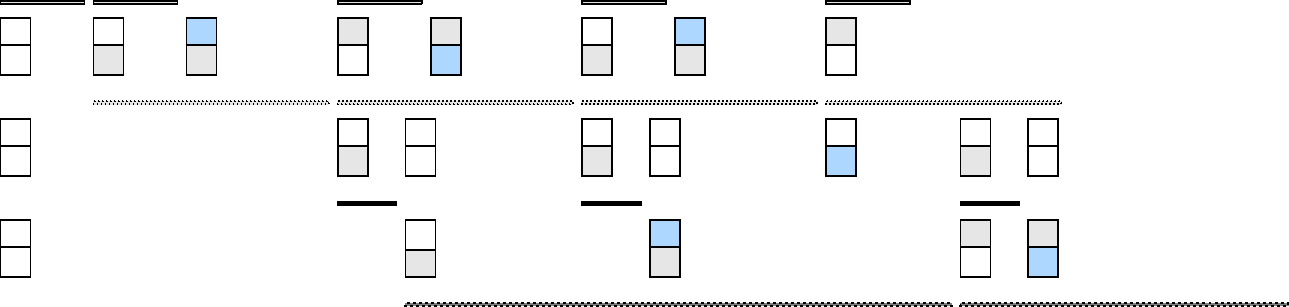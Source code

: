 import geometry;

size(40cm, 0);
unitsize(30, 0);
defaultpen(fontsize(12pt));
real xshiftUnit = 1.4;
pen fillReady = rgb(156,194,230);
pen fillBusy = lightgray;
pen fillFree = white;

real tinyPadding = 0.15;

picture getBatch(real width, pen pstyle = defaultpen, pen pbg = lightgray)
{
    picture pic;
    path lineBatch = box((0,0),(width,0.05));
    fill(pic, lineBatch, pbg);
    draw(pic, lineBatch, pstyle);
    return pic;
}

picture blockBox(real w = 0.5, real h = 0.5, pen p = white) {
  picture pic;
  pair d = (w, h);
  path boxpath = box((0,0), d);
  filldraw(pic, boxpath, p);
  return pic;
}

//对齐上方btach的左边边缘
picture getRegAlignToUpBatchLeft(picture batchPic, real yaxis)
{
    picture reg = blockBox();

    pair ptLeft = point(batchPic, W);
    pair ptTo =(ptLeft.x, ptLeft.y+yaxis);
    return shift(ptTo)*reg;
}

//对齐上方btach的右边缘
picture getRegAlignToUpBatchRight(picture batchPic, real yaxis)
{
    picture reg = blockBox();

    pair ptLeft = point(batchPic, E);
    pair ptTo =(ptLeft.x, ptLeft.y+yaxis);
    return shift(ptTo)*reg;
}

//对齐下方btach的左边缘
picture getRegAlignToDownBatchLeft(picture batchPic, real yaxis)
{
    picture reg = blockBox();

    pair ptLeft = point(batchPic, W);
    pair ptTo =(ptLeft.x, ptLeft.y-yaxis);
    return shift(ptTo)*reg;
}

//对齐下方btach的右边缘
picture getRegAlignToDownBatchRight(picture batchPic, real yaxis)
{
    picture reg = blockBox();

    pair ptLeft = point(batchPic, E);
    pair ptTo =(ptLeft.x, ptLeft.y-yaxis);
    return shift(ptTo)*reg;
}

picture fillRegBox(picture boxPic, pen p=fillFree)
{
    pair ptLeftBottom = point(boxPic, SW);
    pair ptRightBottom = point(boxPic, SE);
    pair ptLeftUp = point(boxPic, NW);
    pair ptRightUp = point(boxPic, NE);
    path upRect = ptLeftBottom--ptRightBottom--ptRightUp--ptLeftUp--cycle;
    write(upRect);
    filldraw(boxPic, upRect, p);
    return boxPic;
}

picture getMainPic()
{
    picture pic;

    //draw dataloading batches
    real batchWidthUnit = xshiftUnit;
    real yshiftUnit = 1.2xshiftUnit;
    real shiftBatch1padding = xshiftUnit+tinyPadding;
    picture dataloadingPic;
    
    //dataloader batch 1, reg1 0
    picture data_batch1 = getBatch(batchWidthUnit);
    add(pic, data_batch1);
    real yaxisShift = -0.55xshiftUnit;
    real boxd = 0.3;
    picture reg1_00 = getRegAlignToUpBatchLeft(data_batch1, yaxisShift);
    picture reg1_10 = getRegAlignToUpBatchLeft(data_batch1, yaxisShift-tinyPadding-boxd);
    
    //reg1 0
    add(pic, reg1_00);
    add(pic, reg1_10);

    //dataloader batch 2, reg1 1, preprocess batch1
    picture data_batch2 = shift(point(data_batch1, E).x+tinyPadding, 0)*getBatch(batchWidthUnit); 
    add(pic, data_batch2);

    picture reg1_01 = getRegAlignToUpBatchLeft(data_batch2, yaxisShift);
    picture reg1_11 = getRegAlignToUpBatchLeft(data_batch2, yaxisShift-tinyPadding-boxd);
    add(pic, reg1_01);
    add(pic, fillRegBox(reg1_11, fillBusy));

    real preproWidth = 2.8*xshiftUnit;
    real shiftYValue = -yshiftUnit;
    picture prepro_batch1 = shift(point(data_batch2, W).x, shiftYValue)*getBatch(preproWidth, dotted);
    add(pic, prepro_batch1);

    //reg1 2
    picture reg1_02 = shift(tinyPadding,0)*getRegAlignToUpBatchRight(data_batch2, yaxisShift);
    picture reg1_12 = shift(tinyPadding,0)*getRegAlignToUpBatchRight(data_batch2, yaxisShift-tinyPadding-boxd);
    add(pic, fillRegBox(reg1_02, fillReady));
    add(pic, fillRegBox(reg1_12, fillBusy));    

    //dataloader batch3, reg1 3
    picture data_batch3 = shift(point(prepro_batch1, E).x+tinyPadding, 0)*getBatch(batchWidthUnit); 
    add(pic, data_batch3);
    picture reg1_03 = getRegAlignToUpBatchLeft(data_batch3, yaxisShift);
    picture reg1_13 = getRegAlignToUpBatchLeft(data_batch3, yaxisShift-tinyPadding-boxd);
    add(pic, fillRegBox(reg1_03, fillBusy));
    add(pic, fillRegBox(reg1_13, fillFree));        

    //preprocess batch2
    picture prepro_batch2 = shift(point(data_batch3, W).x, shiftYValue)*getBatch(preproWidth, dotted);
    add(pic, prepro_batch2);

    real copyWidth = 0.7*xshiftUnit;
    real copyYValue =  -2*yshiftUnit;

    add(pic, shift(0, -yshiftUnit)*reg1_00);
    add(pic, shift(0, -yshiftUnit)*reg1_10);
    add(pic, shift(0, -2yshiftUnit)*reg1_00);
    add(pic, shift(0, -2yshiftUnit)*reg1_10);
    
    //copyh2d batch1, regs2 1
    pair ptCopyBase = (point(prepro_batch1, E).x+tinyPadding, copyYValue);
    picture copyh2d_batch1 = shift(ptCopyBase)*getBatch(copyWidth, solid, black);
    add(pic, copyh2d_batch1);

    picture reg2_01 = getRegAlignToUpBatchLeft(prepro_batch2, yaxisShift);
    picture reg2_11 = getRegAlignToUpBatchLeft(prepro_batch2, yaxisShift-tinyPadding-boxd);
    add(pic, fillRegBox(reg2_01, fillFree));
    add(pic, fillRegBox(reg2_11, fillBusy));        

    //regs2 2, regs3 1
    picture reg2_02 = shift(point(copyh2d_batch1, E).x+tinyPadding, point(reg2_01, SW).y)*blockBox();
    picture reg2_12 = shift(point(copyh2d_batch1, E).x+tinyPadding, point(reg2_11, SW).y)*blockBox();;
    add(pic, fillRegBox(reg2_02, fillFree));
    add(pic, fillRegBox(reg2_12, fillFree));        

    picture reg3_01 = shift(tinyPadding,0)*getRegAlignToUpBatchRight(copyh2d_batch1, yaxisShift);
    picture reg3_11 = shift(tinyPadding,0)*getRegAlignToUpBatchRight(copyh2d_batch1, yaxisShift-tinyPadding-boxd);
    add(pic, fillRegBox(reg3_11, fillBusy));
    add(pic, fillRegBox(reg3_01, fillFree));
    
    //train batch1
    real trainWidth = 6.5*xshiftUnit;
    real trainYValue =  -3*yshiftUnit; 
    pen Dotted(pen p=currentpen) {return linetype(new real[] {0,3})+2*linewidth(p);}    
    pair ptTrainBatch1 = (point(copyh2d_batch1, E).x+tinyPadding, trainYValue);
    picture train_batch1 = shift(ptTrainBatch1)*getBatch(trainWidth, Dotted, gray);
    add(pic, train_batch1);

    picture reg1_04 = shift(tinyPadding,0)*getRegAlignToUpBatchRight(data_batch3, yaxisShift);
    picture reg1_14 = shift(tinyPadding,0)*getRegAlignToUpBatchRight(data_batch3, yaxisShift-tinyPadding-boxd);
    add(pic, fillRegBox(reg1_04, fillBusy));
    add(pic, fillRegBox(reg1_14, fillReady));


    //Dataloader batch 4 regs1 5
    picture data_batch4 = shift(point(prepro_batch2, E).x+tinyPadding, 0)*getBatch(batchWidthUnit); 
    add(pic, data_batch4);
    
    picture reg1_05 = shift(point(prepro_batch2, E).x+tinyPadding, point(reg1_01, SW).y)*blockBox();
    picture reg1_15 = shift(point(prepro_batch2, E).x+tinyPadding, point(reg1_11, SW).y)*blockBox();
    add(pic, fillRegBox(reg1_05, fillFree));
    add(pic, fillRegBox(reg1_15, fillBusy));

    //regs1 6
    picture reg1_07 = shift(point(data_batch4, E).x+tinyPadding, point(reg1_01, SW).y)*blockBox();
    picture reg1_17 = shift(point(data_batch4, E).x+tinyPadding, point(reg1_11, SW).y)*blockBox();
    add(pic, fillRegBox(reg1_07, fillReady));
    add(pic, fillRegBox(reg1_17, fillBusy));

    //preprocess batch 3, regs2 3
    picture prepro_batch3 = shift(point(prepro_batch2, E).x +tinyPadding, shiftYValue)*getBatch(preproWidth, dotted);
    add(pic, prepro_batch3);
    picture reg2_03 = shift(point(prepro_batch3, W).x, point(reg2_01, SW).y)*blockBox();
    picture reg2_13 = shift(point(prepro_batch3, W).x, point(reg2_11, SW).y)*blockBox();;
    add(pic, fillRegBox(reg2_03, fillFree));
    add(pic, fillRegBox(reg2_13, fillBusy));

    // copyh2d batch2
    picture copyh2d_batch2 = shift((point(prepro_batch2, E).x+tinyPadding, point(copyh2d_batch1, S).y))*getBatch(copyWidth, solid, black);
    add(pic, copyh2d_batch2);

    // regs3 2, regs2 4
    picture reg3_02 = shift(point(copyh2d_batch2, E).x+tinyPadding, point(reg3_01, SW).y)*blockBox();
    picture reg3_12 = shift(point(copyh2d_batch2, E).x+tinyPadding, point(reg3_11, SW).y)*blockBox();
    add(pic, fillRegBox(reg3_02, fillReady));
    add(pic, fillRegBox(reg3_12, fillBusy)); 

    picture reg2_04 = shift(point(copyh2d_batch2, E).x+tinyPadding, point(reg2_01, SW).y)*blockBox();
    picture reg2_14 = shift(point(copyh2d_batch2, E).x+tinyPadding, point(reg2_11, SW).y)*blockBox();;
    add(pic, fillRegBox(reg2_04, fillFree));
    add(pic, fillRegBox(reg2_14, fillFree));

    //dataloader batch 5, regs 1 7      
    picture data_batch5 = shift(point(prepro_batch3, E).x+tinyPadding, 0)*getBatch(batchWidthUnit); 
    add(pic, data_batch5);
    picture reg1_07 = shift(point(data_batch5, W).x, point(reg1_01, SW).y)*blockBox();
    picture reg1_17 = shift(point(data_batch5, W).x, point(reg1_11, SW).y)*blockBox();
    add(pic, fillRegBox(reg1_07, fillBusy));
    add(pic, fillRegBox(reg1_17, fillFree));

    //preprocess batch 4
    picture prepro_batch4 = shift(point(prepro_batch3, E).x +tinyPadding, shiftYValue)*getBatch(preproWidth, dotted);
    add(pic, prepro_batch4);

    //regs 2 5         
    picture reg2_05 = shift((point(prepro_batch3, E).x+tinyPadding, point(reg2_01, SW).y))*blockBox();
    picture reg2_15 = shift((point(prepro_batch3, E).x+tinyPadding, point(reg2_11, SW).y))*blockBox();;
    add(pic, fillRegBox(reg2_05, fillFree));
    add(pic, fillRegBox(reg2_15, fillReady));

    //train batch 2
    picture train_batch2 = shift(point(train_batch1, E).x +tinyPadding, trainYValue)*xscale(0.6)*getBatch(trainWidth, Dotted, gray);
    add(pic, train_batch2);

    // copyh2d batch3 regs3 3
    picture copyh2d_batch3 = shift((point(train_batch1, E).x+tinyPadding, point(copyh2d_batch1, S).y))*getBatch(copyWidth, solid, black);
    add(pic, copyh2d_batch3);
    picture reg3_03 = shift(point(copyh2d_batch3, W).x, point(reg3_01, SW).y)*blockBox();
    picture reg3_13 = shift(point(copyh2d_batch3, W).x, point(reg3_11, SW).y)*blockBox();
    add(pic, fillRegBox(reg3_03, fillBusy));
    add(pic, fillRegBox(reg3_13, fillFree)); 

    // regs2 6
    picture reg2_06 = shift((point(copyh2d_batch3, W).x, point(reg2_01, SW).y))*blockBox();
    picture reg2_16 = shift((point(copyh2d_batch3, W).x, point(reg2_11, SW).y))*blockBox();;
    add(pic, fillRegBox(reg2_06, fillFree));
    add(pic, fillRegBox(reg2_16, fillBusy));

    //regs3 4, regs2 7
    picture reg3_04 = shift(point(copyh2d_batch3, E).x+tinyPadding, point(reg3_01, SW).y)*blockBox();
    picture reg3_14 = shift(point(copyh2d_batch3, E).x+tinyPadding, point(reg3_11, SW).y)*blockBox();
    add(pic, fillRegBox(reg3_04, fillBusy));
    add(pic, fillRegBox(reg3_14, fillReady)); 

    picture reg2_07 = shift((point(copyh2d_batch3, E).x+tinyPadding, point(reg2_01, SW).y))*blockBox();
    picture reg2_17 = shift((point(copyh2d_batch3, E).x+tinyPadding, point(reg2_11, SW).y))*blockBox();;
    add(pic, fillRegBox(reg2_07, fillFree));
    add(pic, fillRegBox(reg2_17, fillFree));

    return pic;
}

add(getMainPic());


// add(legend());